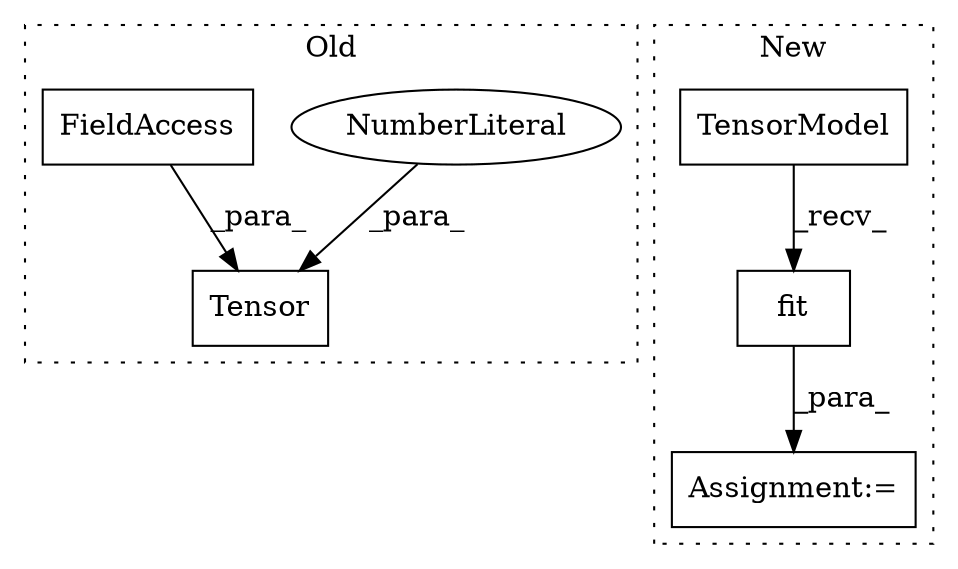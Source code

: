 digraph G {
subgraph cluster0 {
1 [label="Tensor" a="32" s="11232,11259" l="7,1" shape="box"];
5 [label="NumberLiteral" a="34" s="11253" l="6" shape="ellipse"];
6 [label="FieldAccess" a="22" s="11246" l="6" shape="box"];
label = "Old";
style="dotted";
}
subgraph cluster1 {
2 [label="fit" a="32" s="9227,9232" l="4,1" shape="box"];
3 [label="TensorModel" a="32" s="8826,8855" l="12,1" shape="box"];
4 [label="Assignment:=" a="7" s="9220" l="1" shape="box"];
label = "New";
style="dotted";
}
2 -> 4 [label="_para_"];
3 -> 2 [label="_recv_"];
5 -> 1 [label="_para_"];
6 -> 1 [label="_para_"];
}